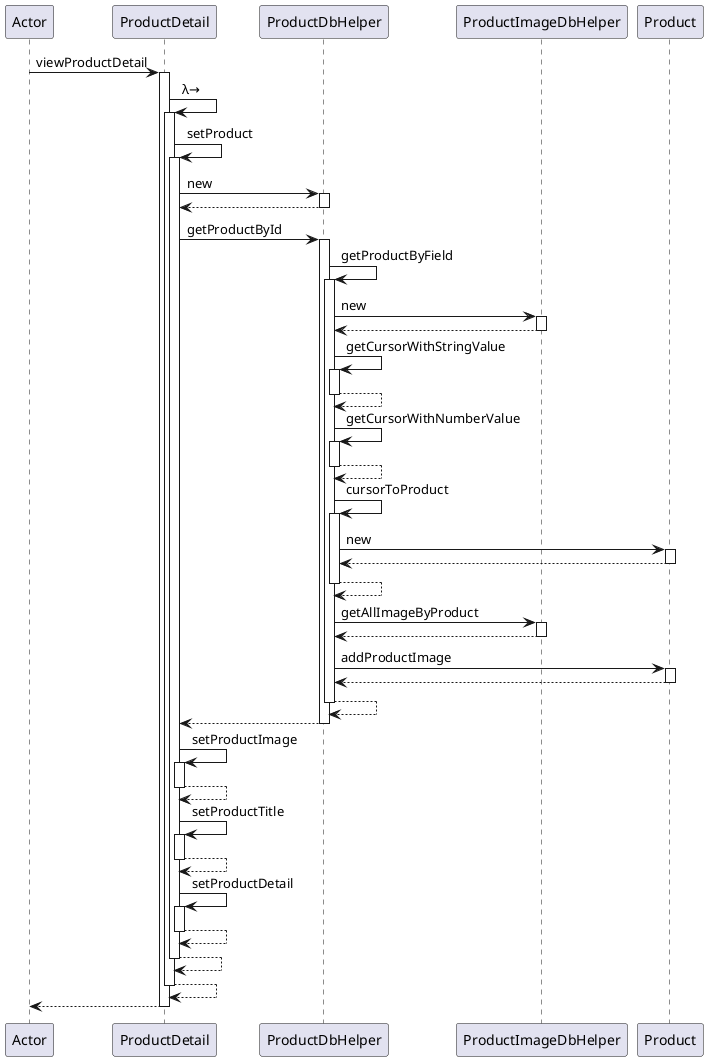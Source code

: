 @startuml
participant Actor
Actor -> ProductDetail : viewProductDetail
activate ProductDetail
ProductDetail -> ProductDetail : λ→
activate ProductDetail
ProductDetail -> ProductDetail : setProduct
activate ProductDetail
ProductDetail -> ProductDbHelper : new
activate ProductDbHelper
ProductDbHelper --> ProductDetail
deactivate ProductDbHelper
ProductDetail -> ProductDbHelper : getProductById
activate ProductDbHelper
ProductDbHelper -> ProductDbHelper : getProductByField
activate ProductDbHelper
ProductDbHelper -> ProductImageDbHelper : new
activate ProductImageDbHelper
ProductImageDbHelper --> ProductDbHelper
deactivate ProductImageDbHelper
ProductDbHelper -> ProductDbHelper : getCursorWithStringValue
activate ProductDbHelper
ProductDbHelper --> ProductDbHelper
deactivate ProductDbHelper
ProductDbHelper -> ProductDbHelper : getCursorWithNumberValue
activate ProductDbHelper
ProductDbHelper --> ProductDbHelper
deactivate ProductDbHelper
ProductDbHelper -> ProductDbHelper : cursorToProduct
activate ProductDbHelper
ProductDbHelper -> Product : new
activate Product
Product --> ProductDbHelper
deactivate Product
ProductDbHelper --> ProductDbHelper
deactivate ProductDbHelper
ProductDbHelper -> ProductImageDbHelper : getAllImageByProduct
activate ProductImageDbHelper
ProductImageDbHelper --> ProductDbHelper
deactivate ProductImageDbHelper
ProductDbHelper -> Product : addProductImage
activate Product
Product --> ProductDbHelper
deactivate Product
ProductDbHelper --> ProductDbHelper
deactivate ProductDbHelper
ProductDbHelper --> ProductDetail
deactivate ProductDbHelper
ProductDetail -> ProductDetail : setProductImage
activate ProductDetail
ProductDetail --> ProductDetail
deactivate ProductDetail
ProductDetail -> ProductDetail : setProductTitle
activate ProductDetail
ProductDetail --> ProductDetail
deactivate ProductDetail
ProductDetail -> ProductDetail : setProductDetail
activate ProductDetail
ProductDetail --> ProductDetail
deactivate ProductDetail
ProductDetail --> ProductDetail
deactivate ProductDetail
ProductDetail --> ProductDetail
deactivate ProductDetail
return
@enduml